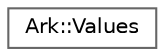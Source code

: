 digraph "Graphical Class Hierarchy"
{
 // INTERACTIVE_SVG=YES
 // LATEX_PDF_SIZE
  bgcolor="transparent";
  edge [fontname=Helvetica,fontsize=10,labelfontname=Helvetica,labelfontsize=10];
  node [fontname=Helvetica,fontsize=10,shape=box,height=0.2,width=0.4];
  rankdir="LR";
  Node0 [id="Node000000",label="Ark::Values",height=0.2,width=0.4,color="grey40", fillcolor="white", style="filled",URL="$d0/d56/structArk_1_1Values.html",tooltip=" "];
}

